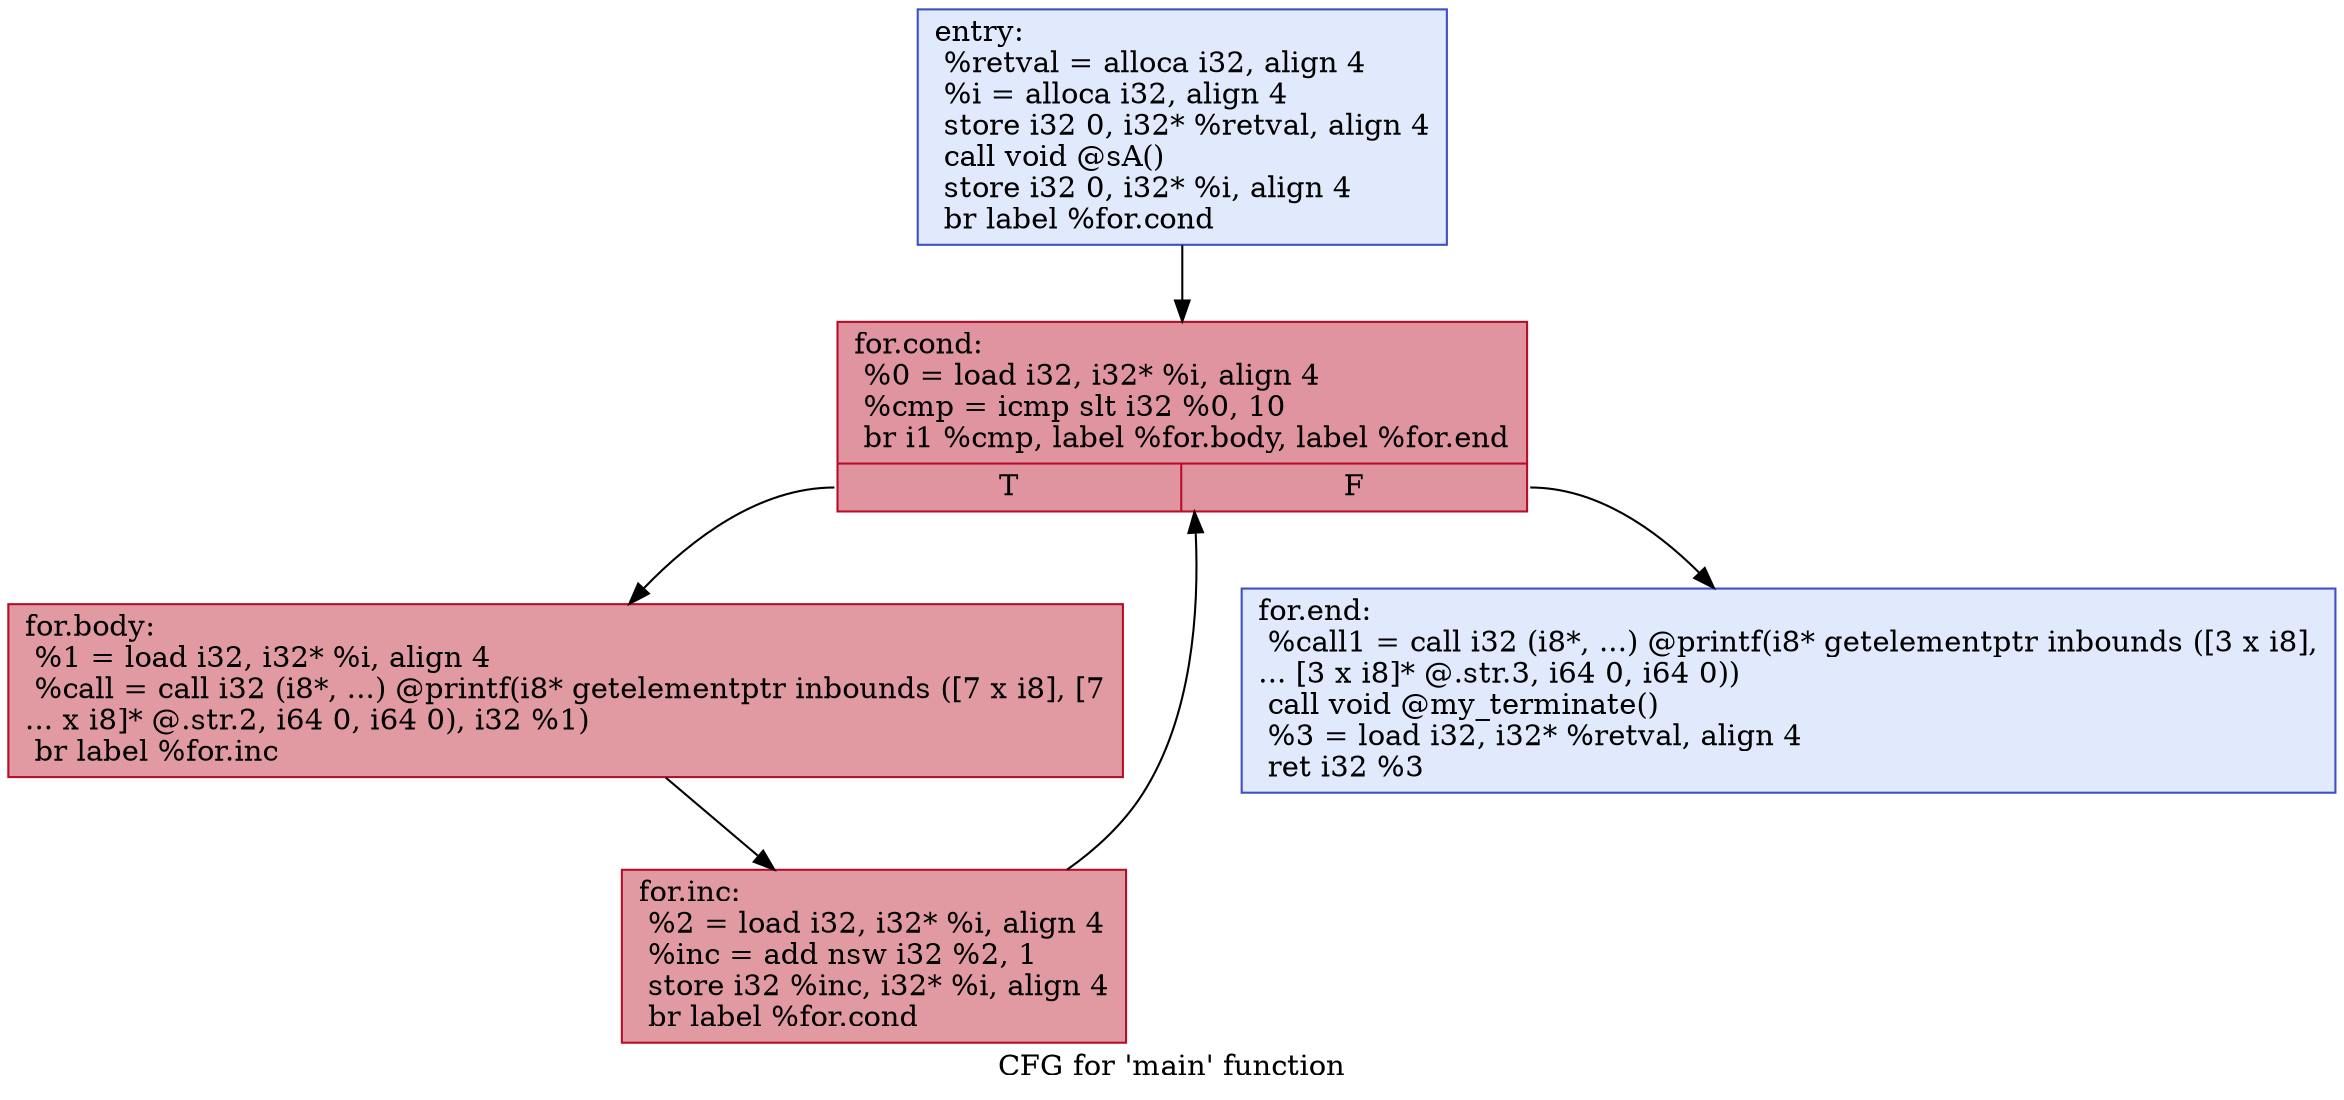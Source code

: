 digraph "CFG for 'main' function" {
	label="CFG for 'main' function";

	Node0x55e30d463b50 [shape=record,color="#3d50c3ff", style=filled, fillcolor="#b9d0f970",label="{entry:\l  %retval = alloca i32, align 4\l  %i = alloca i32, align 4\l  store i32 0, i32* %retval, align 4\l  call void @sA()\l  store i32 0, i32* %i, align 4\l  br label %for.cond\l}"];
	Node0x55e30d463b50 -> Node0x55e30d463f60;
	Node0x55e30d463f60 [shape=record,color="#b70d28ff", style=filled, fillcolor="#b70d2870",label="{for.cond:                                         \l  %0 = load i32, i32* %i, align 4\l  %cmp = icmp slt i32 %0, 10\l  br i1 %cmp, label %for.body, label %for.end\l|{<s0>T|<s1>F}}"];
	Node0x55e30d463f60:s0 -> Node0x55e30d4641c0;
	Node0x55e30d463f60:s1 -> Node0x55e30d464240;
	Node0x55e30d4641c0 [shape=record,color="#b70d28ff", style=filled, fillcolor="#bb1b2c70",label="{for.body:                                         \l  %1 = load i32, i32* %i, align 4\l  %call = call i32 (i8*, ...) @printf(i8* getelementptr inbounds ([7 x i8], [7\l... x i8]* @.str.2, i64 0, i64 0), i32 %1)\l  br label %for.inc\l}"];
	Node0x55e30d4641c0 -> Node0x55e30d4645f0;
	Node0x55e30d4645f0 [shape=record,color="#b70d28ff", style=filled, fillcolor="#bb1b2c70",label="{for.inc:                                          \l  %2 = load i32, i32* %i, align 4\l  %inc = add nsw i32 %2, 1\l  store i32 %inc, i32* %i, align 4\l  br label %for.cond\l}"];
	Node0x55e30d4645f0 -> Node0x55e30d463f60;
	Node0x55e30d464240 [shape=record,color="#3d50c3ff", style=filled, fillcolor="#b9d0f970",label="{for.end:                                          \l  %call1 = call i32 (i8*, ...) @printf(i8* getelementptr inbounds ([3 x i8],\l... [3 x i8]* @.str.3, i64 0, i64 0))\l  call void @my_terminate()\l  %3 = load i32, i32* %retval, align 4\l  ret i32 %3\l}"];
}
